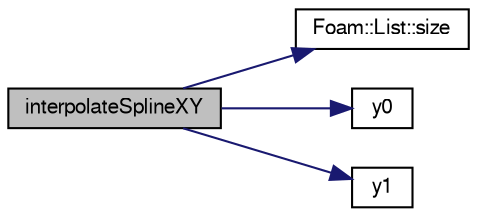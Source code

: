 digraph "interpolateSplineXY"
{
  bgcolor="transparent";
  edge [fontname="FreeSans",fontsize="10",labelfontname="FreeSans",labelfontsize="10"];
  node [fontname="FreeSans",fontsize="10",shape=record];
  rankdir="LR";
  Node109833 [label="interpolateSplineXY",height=0.2,width=0.4,color="black", fillcolor="grey75", style="filled", fontcolor="black"];
  Node109833 -> Node109834 [color="midnightblue",fontsize="10",style="solid",fontname="FreeSans"];
  Node109834 [label="Foam::List::size",height=0.2,width=0.4,color="black",URL="$a25694.html#a8a5f6fa29bd4b500caf186f60245b384",tooltip="Override size to be inconsistent with allocated storage. "];
  Node109833 -> Node109835 [color="midnightblue",fontsize="10",style="solid",fontname="FreeSans"];
  Node109835 [label="y0",height=0.2,width=0.4,color="black",URL="$a21124.html#a30cc5927b23ad62902bfeab8cc64ef1b"];
  Node109833 -> Node109836 [color="midnightblue",fontsize="10",style="solid",fontname="FreeSans"];
  Node109836 [label="y1",height=0.2,width=0.4,color="black",URL="$a21124.html#a7e98eb36b7cdbd7648def4d7b3fbe0a7"];
}

